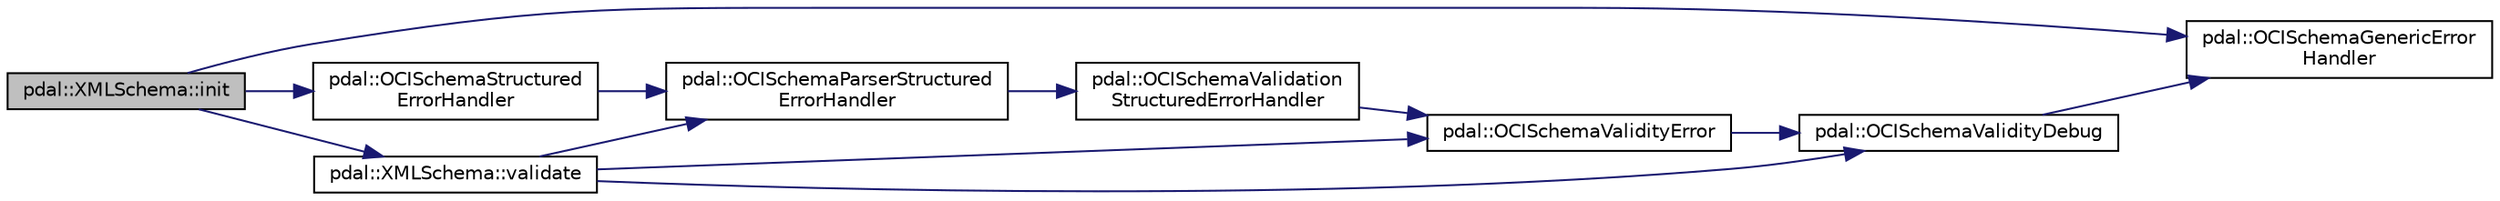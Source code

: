 digraph "pdal::XMLSchema::init"
{
  edge [fontname="Helvetica",fontsize="10",labelfontname="Helvetica",labelfontsize="10"];
  node [fontname="Helvetica",fontsize="10",shape=record];
  rankdir="LR";
  Node1 [label="pdal::XMLSchema::init",height=0.2,width=0.4,color="black", fillcolor="grey75", style="filled", fontcolor="black"];
  Node1 -> Node2 [color="midnightblue",fontsize="10",style="solid",fontname="Helvetica"];
  Node2 [label="pdal::OCISchemaGenericError\lHandler",height=0.2,width=0.4,color="black", fillcolor="white", style="filled",URL="$namespacepdal.html#a0bffbe8c0eb2abd2e466fa2ca3964026"];
  Node1 -> Node3 [color="midnightblue",fontsize="10",style="solid",fontname="Helvetica"];
  Node3 [label="pdal::OCISchemaStructured\lErrorHandler",height=0.2,width=0.4,color="black", fillcolor="white", style="filled",URL="$namespacepdal.html#a83afbebbb41fc5f559fd281d7fc9bb63"];
  Node3 -> Node4 [color="midnightblue",fontsize="10",style="solid",fontname="Helvetica"];
  Node4 [label="pdal::OCISchemaParserStructured\lErrorHandler",height=0.2,width=0.4,color="black", fillcolor="white", style="filled",URL="$namespacepdal.html#abcd746b2e1cfb18891baa849c2dfac3d"];
  Node4 -> Node5 [color="midnightblue",fontsize="10",style="solid",fontname="Helvetica"];
  Node5 [label="pdal::OCISchemaValidation\lStructuredErrorHandler",height=0.2,width=0.4,color="black", fillcolor="white", style="filled",URL="$namespacepdal.html#a3a6d9c816f9e2635625847db677a9820"];
  Node5 -> Node6 [color="midnightblue",fontsize="10",style="solid",fontname="Helvetica"];
  Node6 [label="pdal::OCISchemaValidityError",height=0.2,width=0.4,color="black", fillcolor="white", style="filled",URL="$namespacepdal.html#ad2f334a7af16b1eb1437212a6374dda5"];
  Node6 -> Node7 [color="midnightblue",fontsize="10",style="solid",fontname="Helvetica"];
  Node7 [label="pdal::OCISchemaValidityDebug",height=0.2,width=0.4,color="black", fillcolor="white", style="filled",URL="$namespacepdal.html#a256b3d6540401a269a0dbb23190b7750"];
  Node7 -> Node2 [color="midnightblue",fontsize="10",style="solid",fontname="Helvetica"];
  Node1 -> Node8 [color="midnightblue",fontsize="10",style="solid",fontname="Helvetica"];
  Node8 [label="pdal::XMLSchema::validate",height=0.2,width=0.4,color="black", fillcolor="white", style="filled",URL="$classpdal_1_1XMLSchema.html#a8f9019373901274799f6c29ce08172ee"];
  Node8 -> Node4 [color="midnightblue",fontsize="10",style="solid",fontname="Helvetica"];
  Node8 -> Node6 [color="midnightblue",fontsize="10",style="solid",fontname="Helvetica"];
  Node8 -> Node7 [color="midnightblue",fontsize="10",style="solid",fontname="Helvetica"];
}
